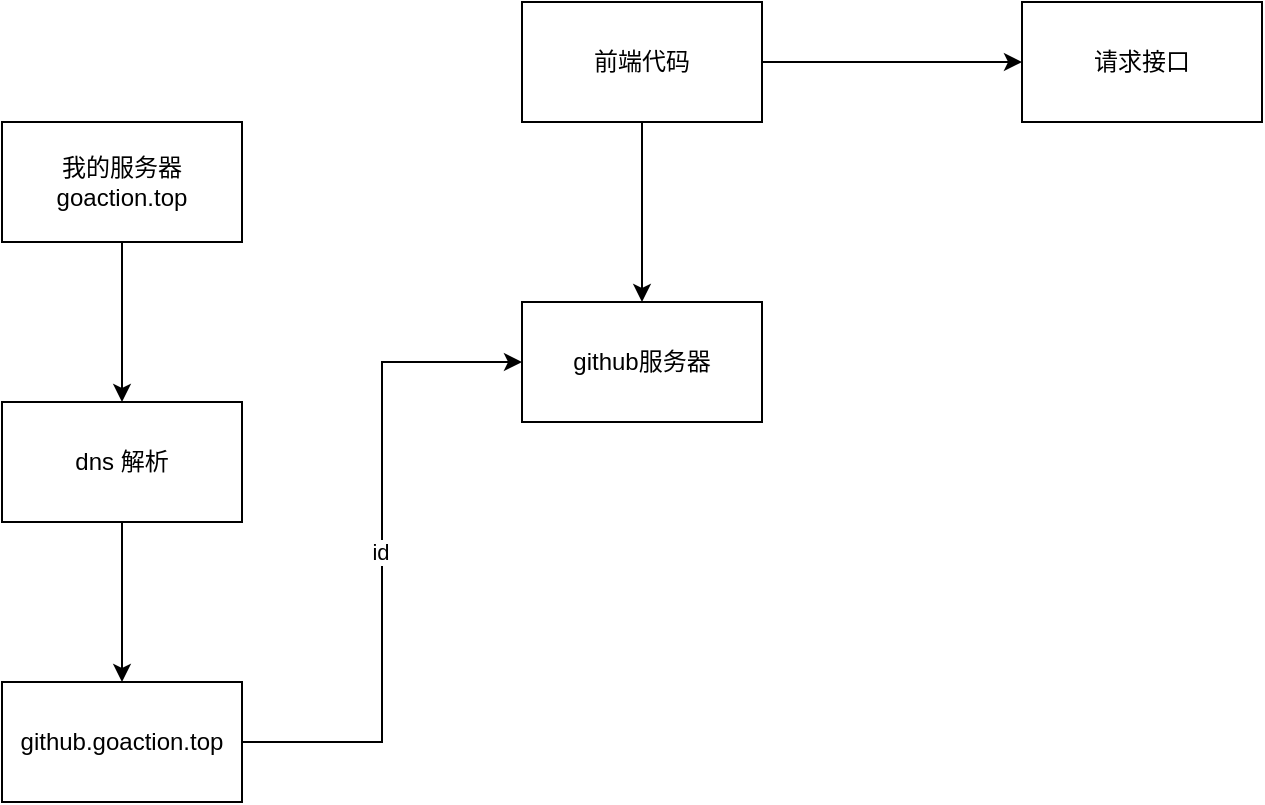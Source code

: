 <mxfile version="24.7.4">
  <diagram name="第 1 页" id="_XGFoA1j_tSr3OOL8-0U">
    <mxGraphModel dx="696" dy="885" grid="1" gridSize="10" guides="1" tooltips="1" connect="1" arrows="1" fold="1" page="1" pageScale="1" pageWidth="827" pageHeight="1169" math="0" shadow="0">
      <root>
        <mxCell id="0" />
        <mxCell id="1" parent="0" />
        <mxCell id="v-xJcE9BudohOS0duE_a-4" value="" style="edgeStyle=orthogonalEdgeStyle;rounded=0;orthogonalLoop=1;jettySize=auto;html=1;" edge="1" parent="1" source="v-xJcE9BudohOS0duE_a-1" target="v-xJcE9BudohOS0duE_a-3">
          <mxGeometry relative="1" as="geometry" />
        </mxCell>
        <mxCell id="v-xJcE9BudohOS0duE_a-1" value="我的服务器&lt;br&gt;goaction.top" style="rounded=0;whiteSpace=wrap;html=1;" vertex="1" parent="1">
          <mxGeometry x="60" y="170" width="120" height="60" as="geometry" />
        </mxCell>
        <mxCell id="v-xJcE9BudohOS0duE_a-2" value="github服务器" style="rounded=0;whiteSpace=wrap;html=1;" vertex="1" parent="1">
          <mxGeometry x="320" y="260" width="120" height="60" as="geometry" />
        </mxCell>
        <mxCell id="v-xJcE9BudohOS0duE_a-6" value="" style="edgeStyle=orthogonalEdgeStyle;rounded=0;orthogonalLoop=1;jettySize=auto;html=1;" edge="1" parent="1" source="v-xJcE9BudohOS0duE_a-3" target="v-xJcE9BudohOS0duE_a-5">
          <mxGeometry relative="1" as="geometry" />
        </mxCell>
        <mxCell id="v-xJcE9BudohOS0duE_a-3" value="dns 解析" style="rounded=0;whiteSpace=wrap;html=1;" vertex="1" parent="1">
          <mxGeometry x="60" y="310" width="120" height="60" as="geometry" />
        </mxCell>
        <mxCell id="v-xJcE9BudohOS0duE_a-8" value="" style="edgeStyle=orthogonalEdgeStyle;rounded=0;orthogonalLoop=1;jettySize=auto;html=1;entryX=0;entryY=0.5;entryDx=0;entryDy=0;" edge="1" parent="1" source="v-xJcE9BudohOS0duE_a-5" target="v-xJcE9BudohOS0duE_a-2">
          <mxGeometry relative="1" as="geometry">
            <mxPoint x="280" y="480" as="targetPoint" />
          </mxGeometry>
        </mxCell>
        <mxCell id="v-xJcE9BudohOS0duE_a-9" value="id" style="edgeLabel;html=1;align=center;verticalAlign=middle;resizable=0;points=[];" vertex="1" connectable="0" parent="v-xJcE9BudohOS0duE_a-8">
          <mxGeometry y="1" relative="1" as="geometry">
            <mxPoint as="offset" />
          </mxGeometry>
        </mxCell>
        <mxCell id="v-xJcE9BudohOS0duE_a-5" value="github.goaction.top" style="whiteSpace=wrap;html=1;rounded=0;" vertex="1" parent="1">
          <mxGeometry x="60" y="450" width="120" height="60" as="geometry" />
        </mxCell>
        <mxCell id="v-xJcE9BudohOS0duE_a-11" value="" style="edgeStyle=orthogonalEdgeStyle;rounded=0;orthogonalLoop=1;jettySize=auto;html=1;" edge="1" parent="1" source="v-xJcE9BudohOS0duE_a-10" target="v-xJcE9BudohOS0duE_a-2">
          <mxGeometry relative="1" as="geometry" />
        </mxCell>
        <mxCell id="v-xJcE9BudohOS0duE_a-13" value="" style="edgeStyle=orthogonalEdgeStyle;rounded=0;orthogonalLoop=1;jettySize=auto;html=1;" edge="1" parent="1" source="v-xJcE9BudohOS0duE_a-10" target="v-xJcE9BudohOS0duE_a-12">
          <mxGeometry relative="1" as="geometry" />
        </mxCell>
        <mxCell id="v-xJcE9BudohOS0duE_a-10" value="前端代码" style="rounded=0;whiteSpace=wrap;html=1;" vertex="1" parent="1">
          <mxGeometry x="320" y="110" width="120" height="60" as="geometry" />
        </mxCell>
        <mxCell id="v-xJcE9BudohOS0duE_a-12" value="请求接口" style="rounded=0;whiteSpace=wrap;html=1;" vertex="1" parent="1">
          <mxGeometry x="570" y="110" width="120" height="60" as="geometry" />
        </mxCell>
      </root>
    </mxGraphModel>
  </diagram>
</mxfile>
